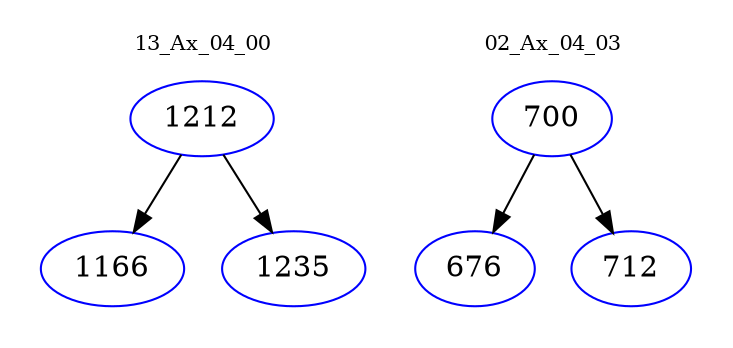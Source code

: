 digraph{
subgraph cluster_0 {
color = white
label = "13_Ax_04_00";
fontsize=10;
T0_1212 [label="1212", color="blue"]
T0_1212 -> T0_1166 [color="black"]
T0_1166 [label="1166", color="blue"]
T0_1212 -> T0_1235 [color="black"]
T0_1235 [label="1235", color="blue"]
}
subgraph cluster_1 {
color = white
label = "02_Ax_04_03";
fontsize=10;
T1_700 [label="700", color="blue"]
T1_700 -> T1_676 [color="black"]
T1_676 [label="676", color="blue"]
T1_700 -> T1_712 [color="black"]
T1_712 [label="712", color="blue"]
}
}
